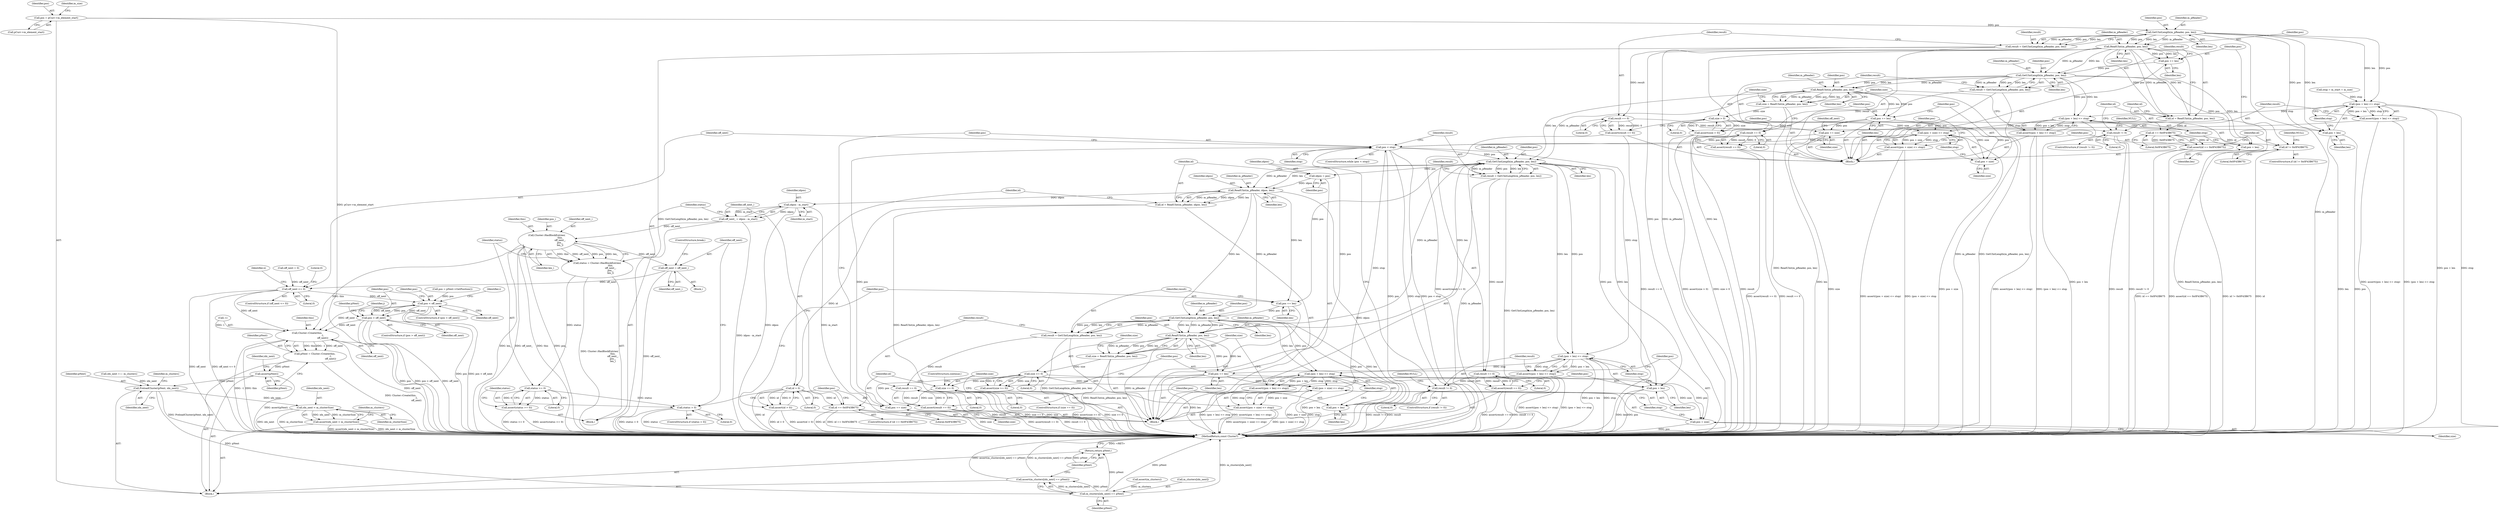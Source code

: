 digraph "1_Android_04839626ed859623901ebd3a5fd483982186b59d_109@pointer" {
"1000197" [label="(Call,pos = pCurr->m_element_start)"];
"1000217" [label="(Call,GetUIntLength(m_pReader, pos, len))"];
"1000215" [label="(Call,result = GetUIntLength(m_pReader, pos, len))"];
"1000222" [label="(Call,result == 0)"];
"1000221" [label="(Call,assert(result == 0))"];
"1000232" [label="(Call,result != 0)"];
"1000226" [label="(Call,(pos + len) <= stop)"];
"1000225" [label="(Call,assert((pos + len) <= stop))"];
"1000268" [label="(Call,(pos + len) <= stop)"];
"1000267" [label="(Call,assert((pos + len) <= stop))"];
"1000288" [label="(Call,(pos + size) <= stop)"];
"1000287" [label="(Call,assert((pos + size) <= stop))"];
"1000301" [label="(Call,pos < stop)"];
"1000309" [label="(Call,GetUIntLength(m_pReader, pos, len))"];
"1000307" [label="(Call,result = GetUIntLength(m_pReader, pos, len))"];
"1000314" [label="(Call,result == 0)"];
"1000313" [label="(Call,assert(result == 0))"];
"1000324" [label="(Call,result != 0)"];
"1000318" [label="(Call,(pos + len) <= stop)"];
"1000317" [label="(Call,assert((pos + len) <= stop))"];
"1000358" [label="(Call,(pos + len) <= stop)"];
"1000357" [label="(Call,assert((pos + len) <= stop))"];
"1000378" [label="(Call,(pos + size) <= stop)"];
"1000377" [label="(Call,assert((pos + size) <= stop))"];
"1000319" [label="(Call,pos + len)"];
"1000330" [label="(Call,idpos = pos)"];
"1000336" [label="(Call,ReadUInt(m_pReader, idpos, len))"];
"1000334" [label="(Call,id = ReadUInt(m_pReader, idpos, len))"];
"1000341" [label="(Call,id > 0)"];
"1000340" [label="(Call,assert(id > 0))"];
"1000389" [label="(Call,id == 0x0F43B675)"];
"1000344" [label="(Call,pos += len)"];
"1000349" [label="(Call,GetUIntLength(m_pReader, pos, len))"];
"1000347" [label="(Call,result = GetUIntLength(m_pReader, pos, len))"];
"1000354" [label="(Call,result == 0)"];
"1000353" [label="(Call,assert(result == 0))"];
"1000359" [label="(Call,pos + len)"];
"1000366" [label="(Call,ReadUInt(m_pReader, pos, len))"];
"1000364" [label="(Call,size = ReadUInt(m_pReader, pos, len))"];
"1000371" [label="(Call,size >= 0)"];
"1000370" [label="(Call,assert(size >= 0))"];
"1000379" [label="(Call,pos + size)"];
"1000384" [label="(Call,size == 0)"];
"1000422" [label="(Call,pos += size)"];
"1000374" [label="(Call,pos += len)"];
"1000396" [label="(Call,idpos - m_start)"];
"1000394" [label="(Call,off_next_ = idpos - m_start)"];
"1000404" [label="(Call,Cluster::HasBlockEntries(\n                                    this,\n                                    off_next_,\n                                    pos_,\n                                    len_))"];
"1000402" [label="(Call,status = Cluster::HasBlockEntries(\n                                    this,\n                                    off_next_,\n                                    pos_,\n                                    len_))"];
"1000410" [label="(Call,status >= 0)"];
"1000409" [label="(Call,assert(status >= 0))"];
"1000414" [label="(Call,status > 0)"];
"1000418" [label="(Call,off_next = off_next_)"];
"1000426" [label="(Call,off_next <= 0)"];
"1000483" [label="(Call,pos < off_next)"];
"1000493" [label="(Call,pos > off_next)"];
"1000508" [label="(Call,Cluster::Create(this,\n                                          -1,\n                                          off_next))"];
"1000506" [label="(Call,pNext = Cluster::Create(this,\n                                          -1,\n                                          off_next))"];
"1000513" [label="(Call,assert(pNext))"];
"1000521" [label="(Call,PreloadCluster(pNext, idx_next))"];
"1000527" [label="(Call,idx_next < m_clusterSize)"];
"1000526" [label="(Call,assert(idx_next < m_clusterSize))"];
"1000531" [label="(Call,m_clusters[idx_next] == pNext)"];
"1000530" [label="(Call,assert(m_clusters[idx_next] == pNext))"];
"1000536" [label="(Return,return pNext;)"];
"1000227" [label="(Call,pos + len)"];
"1000240" [label="(Call,ReadUInt(m_pReader, pos, len))"];
"1000238" [label="(Call,id = ReadUInt(m_pReader, pos, len))"];
"1000245" [label="(Call,id == 0x0F43B675)"];
"1000244" [label="(Call,assert(id == 0x0F43B675))"];
"1000249" [label="(Call,id != 0x0F43B675)"];
"1000254" [label="(Call,pos += len)"];
"1000259" [label="(Call,GetUIntLength(m_pReader, pos, len))"];
"1000257" [label="(Call,result = GetUIntLength(m_pReader, pos, len))"];
"1000264" [label="(Call,result == 0)"];
"1000263" [label="(Call,assert(result == 0))"];
"1000269" [label="(Call,pos + len)"];
"1000276" [label="(Call,ReadUInt(m_pReader, pos, len))"];
"1000274" [label="(Call,size = ReadUInt(m_pReader, pos, len))"];
"1000281" [label="(Call,size > 0)"];
"1000280" [label="(Call,assert(size > 0))"];
"1000289" [label="(Call,pos + size)"];
"1000293" [label="(Call,pos += size)"];
"1000284" [label="(Call,pos += len)"];
"1000288" [label="(Call,(pos + size) <= stop)"];
"1000408" [label="(Identifier,len_)"];
"1000231" [label="(ControlStructure,if (result != 0))"];
"1000422" [label="(Call,pos += size)"];
"1000242" [label="(Identifier,pos)"];
"1000226" [label="(Call,(pos + len) <= stop)"];
"1000232" [label="(Call,result != 0)"];
"1000339" [label="(Identifier,len)"];
"1000322" [label="(Identifier,stop)"];
"1000342" [label="(Identifier,id)"];
"1000362" [label="(Identifier,stop)"];
"1000479" [label="(Call,pos = pNext->GetPosition())"];
"1000241" [label="(Identifier,m_pReader)"];
"1000426" [label="(Call,off_next <= 0)"];
"1000319" [label="(Call,pos + len)"];
"1000383" [label="(ControlStructure,if (size == 0))"];
"1000262" [label="(Identifier,len)"];
"1000331" [label="(Identifier,idpos)"];
"1000402" [label="(Call,status = Cluster::HasBlockEntries(\n                                    this,\n                                    off_next_,\n                                    pos_,\n                                    len_))"];
"1000507" [label="(Identifier,pNext)"];
"1000392" [label="(Block,)"];
"1000398" [label="(Identifier,m_start)"];
"1000243" [label="(Identifier,len)"];
"1000257" [label="(Call,result = GetUIntLength(m_pReader, pos, len))"];
"1000290" [label="(Identifier,pos)"];
"1000265" [label="(Identifier,result)"];
"1000298" [label="(Identifier,off_next)"];
"1000224" [label="(Literal,0)"];
"1000512" [label="(Identifier,off_next)"];
"1000253" [label="(Identifier,NULL)"];
"1000367" [label="(Identifier,m_pReader)"];
"1000270" [label="(Identifier,pos)"];
"1000215" [label="(Call,result = GetUIntLength(m_pReader, pos, len))"];
"1000269" [label="(Call,pos + len)"];
"1000318" [label="(Call,(pos + len) <= stop)"];
"1000341" [label="(Call,id > 0)"];
"1000219" [label="(Identifier,pos)"];
"1000307" [label="(Call,result = GetUIntLength(m_pReader, pos, len))"];
"1000336" [label="(Call,ReadUInt(m_pReader, idpos, len))"];
"1000326" [label="(Literal,0)"];
"1000247" [label="(Literal,0x0F43B675)"];
"1000360" [label="(Identifier,pos)"];
"1000282" [label="(Identifier,size)"];
"1000361" [label="(Identifier,len)"];
"1000517" [label="(Identifier,idx_next)"];
"1000325" [label="(Identifier,result)"];
"1000220" [label="(Identifier,len)"];
"1000324" [label="(Call,result != 0)"];
"1000379" [label="(Call,pos + size)"];
"1000388" [label="(ControlStructure,if (id == 0x0F43B675))"];
"1000285" [label="(Identifier,pos)"];
"1000376" [label="(Identifier,len)"];
"1000292" [label="(Identifier,stop)"];
"1000406" [label="(Identifier,off_next_)"];
"1000212" [label="(Block,)"];
"1000284" [label="(Call,pos += len)"];
"1000352" [label="(Identifier,len)"];
"1000493" [label="(Call,pos > off_next)"];
"1000510" [label="(Call,-1)"];
"1000384" [label="(Call,size == 0)"];
"1000415" [label="(Identifier,status)"];
"1000302" [label="(Identifier,pos)"];
"1000274" [label="(Call,size = ReadUInt(m_pReader, pos, len))"];
"1000497" [label="(Identifier,j)"];
"1000216" [label="(Identifier,result)"];
"1000309" [label="(Call,GetUIntLength(m_pReader, pos, len))"];
"1000385" [label="(Identifier,size)"];
"1000537" [label="(Identifier,pNext)"];
"1000365" [label="(Identifier,size)"];
"1000279" [label="(Identifier,len)"];
"1000222" [label="(Call,result == 0)"];
"1000405" [label="(Identifier,this)"];
"1000514" [label="(Identifier,pNext)"];
"1000506" [label="(Call,pNext = Cluster::Create(this,\n                                          -1,\n                                          off_next))"];
"1000368" [label="(Identifier,pos)"];
"1000494" [label="(Identifier,pos)"];
"1000283" [label="(Literal,0)"];
"1000509" [label="(Identifier,this)"];
"1000227" [label="(Call,pos + len)"];
"1000245" [label="(Call,id == 0x0F43B675)"];
"1000377" [label="(Call,assert((pos + size) <= stop))"];
"1000414" [label="(Call,status > 0)"];
"1000404" [label="(Call,Cluster::HasBlockEntries(\n                                    this,\n                                    off_next_,\n                                    pos_,\n                                    len_))"];
"1000246" [label="(Identifier,id)"];
"1000255" [label="(Identifier,pos)"];
"1000531" [label="(Call,m_clusters[idx_next] == pNext)"];
"1000387" [label="(ControlStructure,continue;)"];
"1000249" [label="(Call,id != 0x0F43B675)"];
"1000291" [label="(Identifier,size)"];
"1000127" [label="(Block,)"];
"1000389" [label="(Call,id == 0x0F43B675)"];
"1000375" [label="(Identifier,pos)"];
"1000407" [label="(Identifier,pos_)"];
"1000369" [label="(Identifier,len)"];
"1000492" [label="(ControlStructure,if (pos > off_next))"];
"1000525" [label="(Identifier,m_clusters)"];
"1000501" [label="(Identifier,pNext)"];
"1000524" [label="(Call,assert(m_clusters))"];
"1000233" [label="(Identifier,result)"];
"1000350" [label="(Identifier,m_pReader)"];
"1000532" [label="(Call,m_clusters[idx_next])"];
"1000244" [label="(Call,assert(id == 0x0F43B675))"];
"1000373" [label="(Literal,0)"];
"1000356" [label="(Literal,0)"];
"1000432" [label="(Identifier,ii)"];
"1000308" [label="(Identifier,result)"];
"1000346" [label="(Identifier,len)"];
"1000521" [label="(Call,PreloadCluster(pNext, idx_next))"];
"1000276" [label="(Call,ReadUInt(m_pReader, pos, len))"];
"1000261" [label="(Identifier,pos)"];
"1000409" [label="(Call,assert(status >= 0))"];
"1000295" [label="(Identifier,size)"];
"1000218" [label="(Identifier,m_pReader)"];
"1000320" [label="(Identifier,pos)"];
"1000513" [label="(Call,assert(pNext))"];
"1000301" [label="(Call,pos < stop)"];
"1000418" [label="(Call,off_next = off_next_)"];
"1000487" [label="(Identifier,i)"];
"1000345" [label="(Identifier,pos)"];
"1000335" [label="(Identifier,id)"];
"1000225" [label="(Call,assert((pos + len) <= stop))"];
"1000425" [label="(ControlStructure,if (off_next <= 0))"];
"1000394" [label="(Call,off_next_ = idpos - m_start)"];
"1000358" [label="(Call,(pos + len) <= stop)"];
"1000372" [label="(Identifier,size)"];
"1000223" [label="(Identifier,result)"];
"1000304" [label="(Block,)"];
"1000382" [label="(Identifier,stop)"];
"1000338" [label="(Identifier,idpos)"];
"1000536" [label="(Return,return pNext;)"];
"1000380" [label="(Identifier,pos)"];
"1000263" [label="(Call,assert(result == 0))"];
"1000264" [label="(Call,result == 0)"];
"1000266" [label="(Literal,0)"];
"1000281" [label="(Call,size > 0)"];
"1000533" [label="(Identifier,m_clusters)"];
"1000278" [label="(Identifier,pos)"];
"1000259" [label="(Call,GetUIntLength(m_pReader, pos, len))"];
"1000332" [label="(Identifier,pos)"];
"1000420" [label="(Identifier,off_next_)"];
"1000483" [label="(Call,pos < off_next)"];
"1000286" [label="(Identifier,len)"];
"1000411" [label="(Identifier,status)"];
"1000417" [label="(Block,)"];
"1000340" [label="(Call,assert(id > 0))"];
"1000427" [label="(Identifier,off_next)"];
"1000354" [label="(Call,result == 0)"];
"1000198" [label="(Identifier,pos)"];
"1000311" [label="(Identifier,pos)"];
"1000421" [label="(ControlStructure,break;)"];
"1000419" [label="(Identifier,off_next)"];
"1000485" [label="(Identifier,off_next)"];
"1000258" [label="(Identifier,result)"];
"1000522" [label="(Identifier,pNext)"];
"1000239" [label="(Identifier,id)"];
"1000538" [label="(MethodReturn,const Cluster*)"];
"1000482" [label="(ControlStructure,if (pos < off_next))"];
"1000378" [label="(Call,(pos + size) <= stop)"];
"1000516" [label="(Call,idx_next = i - m_clusters)"];
"1000395" [label="(Identifier,off_next_)"];
"1000236" [label="(Identifier,NULL)"];
"1000528" [label="(Identifier,idx_next)"];
"1000207" [label="(Call,stop = m_start + m_size)"];
"1000530" [label="(Call,assert(m_clusters[idx_next] == pNext))"];
"1000260" [label="(Identifier,m_pReader)"];
"1000197" [label="(Call,pos = pCurr->m_element_start)"];
"1000250" [label="(Identifier,id)"];
"1000199" [label="(Call,pCurr->m_element_start)"];
"1000348" [label="(Identifier,result)"];
"1000364" [label="(Call,size = ReadUInt(m_pReader, pos, len))"];
"1000297" [label="(Call,off_next = 0)"];
"1000351" [label="(Identifier,pos)"];
"1000267" [label="(Call,assert((pos + len) <= stop))"];
"1000357" [label="(Call,assert((pos + len) <= stop))"];
"1000529" [label="(Identifier,m_clusterSize)"];
"1000277" [label="(Identifier,m_pReader)"];
"1000370" [label="(Call,assert(size >= 0))"];
"1000323" [label="(ControlStructure,if (result != 0))"];
"1000396" [label="(Call,idpos - m_start)"];
"1000347" [label="(Call,result = GetUIntLength(m_pReader, pos, len))"];
"1000374" [label="(Call,pos += len)"];
"1000230" [label="(Identifier,stop)"];
"1000204" [label="(Identifier,m_size)"];
"1000410" [label="(Call,status >= 0)"];
"1000371" [label="(Call,size >= 0)"];
"1000303" [label="(Identifier,stop)"];
"1000234" [label="(Literal,0)"];
"1000228" [label="(Identifier,pos)"];
"1000381" [label="(Identifier,size)"];
"1000337" [label="(Identifier,m_pReader)"];
"1000312" [label="(Identifier,len)"];
"1000317" [label="(Call,assert((pos + len) <= stop))"];
"1000359" [label="(Call,pos + len)"];
"1000386" [label="(Literal,0)"];
"1000271" [label="(Identifier,len)"];
"1000344" [label="(Call,pos += len)"];
"1000484" [label="(Identifier,pos)"];
"1000229" [label="(Identifier,len)"];
"1000256" [label="(Identifier,len)"];
"1000280" [label="(Call,assert(size > 0))"];
"1000330" [label="(Call,idpos = pos)"];
"1000412" [label="(Literal,0)"];
"1000254" [label="(Call,pos += len)"];
"1000508" [label="(Call,Cluster::Create(this,\n                                          -1,\n                                          off_next))"];
"1000240" [label="(Call,ReadUInt(m_pReader, pos, len))"];
"1000526" [label="(Call,assert(idx_next < m_clusterSize))"];
"1000535" [label="(Identifier,pNext)"];
"1000221" [label="(Call,assert(result == 0))"];
"1000313" [label="(Call,assert(result == 0))"];
"1000287" [label="(Call,assert((pos + size) <= stop))"];
"1000495" [label="(Identifier,off_next)"];
"1000272" [label="(Identifier,stop)"];
"1000527" [label="(Call,idx_next < m_clusterSize)"];
"1000423" [label="(Identifier,pos)"];
"1000391" [label="(Literal,0x0F43B675)"];
"1000217" [label="(Call,GetUIntLength(m_pReader, pos, len))"];
"1000289" [label="(Call,pos + size)"];
"1000355" [label="(Identifier,result)"];
"1000353" [label="(Call,assert(result == 0))"];
"1000315" [label="(Identifier,result)"];
"1000523" [label="(Identifier,idx_next)"];
"1000390" [label="(Identifier,id)"];
"1000238" [label="(Call,id = ReadUInt(m_pReader, pos, len))"];
"1000349" [label="(Call,GetUIntLength(m_pReader, pos, len))"];
"1000416" [label="(Literal,0)"];
"1000300" [label="(ControlStructure,while (pos < stop))"];
"1000316" [label="(Literal,0)"];
"1000248" [label="(ControlStructure,if (id != 0x0F43B675))"];
"1000343" [label="(Literal,0)"];
"1000293" [label="(Call,pos += size)"];
"1000294" [label="(Identifier,pos)"];
"1000334" [label="(Call,id = ReadUInt(m_pReader, idpos, len))"];
"1000268" [label="(Call,(pos + len) <= stop)"];
"1000275" [label="(Identifier,size)"];
"1000424" [label="(Identifier,size)"];
"1000428" [label="(Literal,0)"];
"1000251" [label="(Literal,0x0F43B675)"];
"1000397" [label="(Identifier,idpos)"];
"1000314" [label="(Call,result == 0)"];
"1000328" [label="(Identifier,NULL)"];
"1000403" [label="(Identifier,status)"];
"1000310" [label="(Identifier,m_pReader)"];
"1000366" [label="(Call,ReadUInt(m_pReader, pos, len))"];
"1000321" [label="(Identifier,len)"];
"1000413" [label="(ControlStructure,if (status > 0))"];
"1000430" [label="(Literal,0)"];
"1000197" -> "1000127"  [label="AST: "];
"1000197" -> "1000199"  [label="CFG: "];
"1000198" -> "1000197"  [label="AST: "];
"1000199" -> "1000197"  [label="AST: "];
"1000204" -> "1000197"  [label="CFG: "];
"1000197" -> "1000538"  [label="DDG: pCurr->m_element_start"];
"1000197" -> "1000217"  [label="DDG: pos"];
"1000217" -> "1000215"  [label="AST: "];
"1000217" -> "1000220"  [label="CFG: "];
"1000218" -> "1000217"  [label="AST: "];
"1000219" -> "1000217"  [label="AST: "];
"1000220" -> "1000217"  [label="AST: "];
"1000215" -> "1000217"  [label="CFG: "];
"1000217" -> "1000538"  [label="DDG: m_pReader"];
"1000217" -> "1000215"  [label="DDG: m_pReader"];
"1000217" -> "1000215"  [label="DDG: pos"];
"1000217" -> "1000215"  [label="DDG: len"];
"1000217" -> "1000226"  [label="DDG: pos"];
"1000217" -> "1000226"  [label="DDG: len"];
"1000217" -> "1000227"  [label="DDG: pos"];
"1000217" -> "1000227"  [label="DDG: len"];
"1000217" -> "1000240"  [label="DDG: m_pReader"];
"1000217" -> "1000240"  [label="DDG: pos"];
"1000217" -> "1000240"  [label="DDG: len"];
"1000215" -> "1000212"  [label="AST: "];
"1000216" -> "1000215"  [label="AST: "];
"1000223" -> "1000215"  [label="CFG: "];
"1000215" -> "1000538"  [label="DDG: GetUIntLength(m_pReader, pos, len)"];
"1000215" -> "1000222"  [label="DDG: result"];
"1000222" -> "1000221"  [label="AST: "];
"1000222" -> "1000224"  [label="CFG: "];
"1000223" -> "1000222"  [label="AST: "];
"1000224" -> "1000222"  [label="AST: "];
"1000221" -> "1000222"  [label="CFG: "];
"1000222" -> "1000221"  [label="DDG: result"];
"1000222" -> "1000221"  [label="DDG: 0"];
"1000222" -> "1000232"  [label="DDG: result"];
"1000221" -> "1000212"  [label="AST: "];
"1000228" -> "1000221"  [label="CFG: "];
"1000221" -> "1000538"  [label="DDG: assert(result == 0)"];
"1000221" -> "1000538"  [label="DDG: result == 0"];
"1000232" -> "1000231"  [label="AST: "];
"1000232" -> "1000234"  [label="CFG: "];
"1000233" -> "1000232"  [label="AST: "];
"1000234" -> "1000232"  [label="AST: "];
"1000236" -> "1000232"  [label="CFG: "];
"1000239" -> "1000232"  [label="CFG: "];
"1000232" -> "1000538"  [label="DDG: result"];
"1000232" -> "1000538"  [label="DDG: result != 0"];
"1000226" -> "1000225"  [label="AST: "];
"1000226" -> "1000230"  [label="CFG: "];
"1000227" -> "1000226"  [label="AST: "];
"1000230" -> "1000226"  [label="AST: "];
"1000225" -> "1000226"  [label="CFG: "];
"1000226" -> "1000538"  [label="DDG: pos + len"];
"1000226" -> "1000538"  [label="DDG: stop"];
"1000226" -> "1000225"  [label="DDG: pos + len"];
"1000226" -> "1000225"  [label="DDG: stop"];
"1000207" -> "1000226"  [label="DDG: stop"];
"1000226" -> "1000268"  [label="DDG: stop"];
"1000225" -> "1000212"  [label="AST: "];
"1000233" -> "1000225"  [label="CFG: "];
"1000225" -> "1000538"  [label="DDG: assert((pos + len) <= stop)"];
"1000225" -> "1000538"  [label="DDG: (pos + len) <= stop"];
"1000268" -> "1000267"  [label="AST: "];
"1000268" -> "1000272"  [label="CFG: "];
"1000269" -> "1000268"  [label="AST: "];
"1000272" -> "1000268"  [label="AST: "];
"1000267" -> "1000268"  [label="CFG: "];
"1000268" -> "1000538"  [label="DDG: pos + len"];
"1000268" -> "1000267"  [label="DDG: pos + len"];
"1000268" -> "1000267"  [label="DDG: stop"];
"1000259" -> "1000268"  [label="DDG: pos"];
"1000259" -> "1000268"  [label="DDG: len"];
"1000268" -> "1000288"  [label="DDG: stop"];
"1000267" -> "1000212"  [label="AST: "];
"1000275" -> "1000267"  [label="CFG: "];
"1000267" -> "1000538"  [label="DDG: (pos + len) <= stop"];
"1000267" -> "1000538"  [label="DDG: assert((pos + len) <= stop)"];
"1000288" -> "1000287"  [label="AST: "];
"1000288" -> "1000292"  [label="CFG: "];
"1000289" -> "1000288"  [label="AST: "];
"1000292" -> "1000288"  [label="AST: "];
"1000287" -> "1000288"  [label="CFG: "];
"1000288" -> "1000538"  [label="DDG: pos + size"];
"1000288" -> "1000287"  [label="DDG: pos + size"];
"1000288" -> "1000287"  [label="DDG: stop"];
"1000284" -> "1000288"  [label="DDG: pos"];
"1000281" -> "1000288"  [label="DDG: size"];
"1000288" -> "1000301"  [label="DDG: stop"];
"1000287" -> "1000212"  [label="AST: "];
"1000294" -> "1000287"  [label="CFG: "];
"1000287" -> "1000538"  [label="DDG: assert((pos + size) <= stop)"];
"1000287" -> "1000538"  [label="DDG: (pos + size) <= stop"];
"1000301" -> "1000300"  [label="AST: "];
"1000301" -> "1000303"  [label="CFG: "];
"1000302" -> "1000301"  [label="AST: "];
"1000303" -> "1000301"  [label="AST: "];
"1000308" -> "1000301"  [label="CFG: "];
"1000427" -> "1000301"  [label="CFG: "];
"1000301" -> "1000538"  [label="DDG: stop"];
"1000301" -> "1000538"  [label="DDG: pos < stop"];
"1000301" -> "1000538"  [label="DDG: pos"];
"1000293" -> "1000301"  [label="DDG: pos"];
"1000422" -> "1000301"  [label="DDG: pos"];
"1000374" -> "1000301"  [label="DDG: pos"];
"1000378" -> "1000301"  [label="DDG: stop"];
"1000301" -> "1000309"  [label="DDG: pos"];
"1000301" -> "1000318"  [label="DDG: stop"];
"1000309" -> "1000307"  [label="AST: "];
"1000309" -> "1000312"  [label="CFG: "];
"1000310" -> "1000309"  [label="AST: "];
"1000311" -> "1000309"  [label="AST: "];
"1000312" -> "1000309"  [label="AST: "];
"1000307" -> "1000309"  [label="CFG: "];
"1000309" -> "1000538"  [label="DDG: m_pReader"];
"1000309" -> "1000307"  [label="DDG: m_pReader"];
"1000309" -> "1000307"  [label="DDG: pos"];
"1000309" -> "1000307"  [label="DDG: len"];
"1000366" -> "1000309"  [label="DDG: m_pReader"];
"1000366" -> "1000309"  [label="DDG: len"];
"1000276" -> "1000309"  [label="DDG: m_pReader"];
"1000276" -> "1000309"  [label="DDG: len"];
"1000309" -> "1000318"  [label="DDG: pos"];
"1000309" -> "1000318"  [label="DDG: len"];
"1000309" -> "1000319"  [label="DDG: pos"];
"1000309" -> "1000319"  [label="DDG: len"];
"1000309" -> "1000330"  [label="DDG: pos"];
"1000309" -> "1000336"  [label="DDG: m_pReader"];
"1000309" -> "1000336"  [label="DDG: len"];
"1000309" -> "1000344"  [label="DDG: pos"];
"1000307" -> "1000304"  [label="AST: "];
"1000308" -> "1000307"  [label="AST: "];
"1000315" -> "1000307"  [label="CFG: "];
"1000307" -> "1000538"  [label="DDG: GetUIntLength(m_pReader, pos, len)"];
"1000307" -> "1000314"  [label="DDG: result"];
"1000314" -> "1000313"  [label="AST: "];
"1000314" -> "1000316"  [label="CFG: "];
"1000315" -> "1000314"  [label="AST: "];
"1000316" -> "1000314"  [label="AST: "];
"1000313" -> "1000314"  [label="CFG: "];
"1000314" -> "1000313"  [label="DDG: result"];
"1000314" -> "1000313"  [label="DDG: 0"];
"1000314" -> "1000324"  [label="DDG: result"];
"1000313" -> "1000304"  [label="AST: "];
"1000320" -> "1000313"  [label="CFG: "];
"1000313" -> "1000538"  [label="DDG: assert(result == 0)"];
"1000313" -> "1000538"  [label="DDG: result == 0"];
"1000324" -> "1000323"  [label="AST: "];
"1000324" -> "1000326"  [label="CFG: "];
"1000325" -> "1000324"  [label="AST: "];
"1000326" -> "1000324"  [label="AST: "];
"1000328" -> "1000324"  [label="CFG: "];
"1000331" -> "1000324"  [label="CFG: "];
"1000324" -> "1000538"  [label="DDG: result != 0"];
"1000324" -> "1000538"  [label="DDG: result"];
"1000318" -> "1000317"  [label="AST: "];
"1000318" -> "1000322"  [label="CFG: "];
"1000319" -> "1000318"  [label="AST: "];
"1000322" -> "1000318"  [label="AST: "];
"1000317" -> "1000318"  [label="CFG: "];
"1000318" -> "1000538"  [label="DDG: pos + len"];
"1000318" -> "1000538"  [label="DDG: stop"];
"1000318" -> "1000317"  [label="DDG: pos + len"];
"1000318" -> "1000317"  [label="DDG: stop"];
"1000318" -> "1000358"  [label="DDG: stop"];
"1000317" -> "1000304"  [label="AST: "];
"1000325" -> "1000317"  [label="CFG: "];
"1000317" -> "1000538"  [label="DDG: (pos + len) <= stop"];
"1000317" -> "1000538"  [label="DDG: assert((pos + len) <= stop)"];
"1000358" -> "1000357"  [label="AST: "];
"1000358" -> "1000362"  [label="CFG: "];
"1000359" -> "1000358"  [label="AST: "];
"1000362" -> "1000358"  [label="AST: "];
"1000357" -> "1000358"  [label="CFG: "];
"1000358" -> "1000538"  [label="DDG: pos + len"];
"1000358" -> "1000357"  [label="DDG: pos + len"];
"1000358" -> "1000357"  [label="DDG: stop"];
"1000349" -> "1000358"  [label="DDG: pos"];
"1000349" -> "1000358"  [label="DDG: len"];
"1000358" -> "1000378"  [label="DDG: stop"];
"1000357" -> "1000304"  [label="AST: "];
"1000365" -> "1000357"  [label="CFG: "];
"1000357" -> "1000538"  [label="DDG: assert((pos + len) <= stop)"];
"1000357" -> "1000538"  [label="DDG: (pos + len) <= stop"];
"1000378" -> "1000377"  [label="AST: "];
"1000378" -> "1000382"  [label="CFG: "];
"1000379" -> "1000378"  [label="AST: "];
"1000382" -> "1000378"  [label="AST: "];
"1000377" -> "1000378"  [label="CFG: "];
"1000378" -> "1000538"  [label="DDG: pos + size"];
"1000378" -> "1000538"  [label="DDG: stop"];
"1000378" -> "1000377"  [label="DDG: pos + size"];
"1000378" -> "1000377"  [label="DDG: stop"];
"1000374" -> "1000378"  [label="DDG: pos"];
"1000371" -> "1000378"  [label="DDG: size"];
"1000377" -> "1000304"  [label="AST: "];
"1000385" -> "1000377"  [label="CFG: "];
"1000377" -> "1000538"  [label="DDG: assert((pos + size) <= stop)"];
"1000377" -> "1000538"  [label="DDG: (pos + size) <= stop"];
"1000319" -> "1000321"  [label="CFG: "];
"1000320" -> "1000319"  [label="AST: "];
"1000321" -> "1000319"  [label="AST: "];
"1000322" -> "1000319"  [label="CFG: "];
"1000319" -> "1000538"  [label="DDG: len"];
"1000319" -> "1000538"  [label="DDG: pos"];
"1000330" -> "1000304"  [label="AST: "];
"1000330" -> "1000332"  [label="CFG: "];
"1000331" -> "1000330"  [label="AST: "];
"1000332" -> "1000330"  [label="AST: "];
"1000335" -> "1000330"  [label="CFG: "];
"1000330" -> "1000336"  [label="DDG: idpos"];
"1000336" -> "1000334"  [label="AST: "];
"1000336" -> "1000339"  [label="CFG: "];
"1000337" -> "1000336"  [label="AST: "];
"1000338" -> "1000336"  [label="AST: "];
"1000339" -> "1000336"  [label="AST: "];
"1000334" -> "1000336"  [label="CFG: "];
"1000336" -> "1000538"  [label="DDG: idpos"];
"1000336" -> "1000334"  [label="DDG: m_pReader"];
"1000336" -> "1000334"  [label="DDG: idpos"];
"1000336" -> "1000334"  [label="DDG: len"];
"1000336" -> "1000344"  [label="DDG: len"];
"1000336" -> "1000349"  [label="DDG: m_pReader"];
"1000336" -> "1000349"  [label="DDG: len"];
"1000336" -> "1000396"  [label="DDG: idpos"];
"1000334" -> "1000304"  [label="AST: "];
"1000335" -> "1000334"  [label="AST: "];
"1000342" -> "1000334"  [label="CFG: "];
"1000334" -> "1000538"  [label="DDG: ReadUInt(m_pReader, idpos, len)"];
"1000334" -> "1000341"  [label="DDG: id"];
"1000341" -> "1000340"  [label="AST: "];
"1000341" -> "1000343"  [label="CFG: "];
"1000342" -> "1000341"  [label="AST: "];
"1000343" -> "1000341"  [label="AST: "];
"1000340" -> "1000341"  [label="CFG: "];
"1000341" -> "1000538"  [label="DDG: id"];
"1000341" -> "1000340"  [label="DDG: id"];
"1000341" -> "1000340"  [label="DDG: 0"];
"1000341" -> "1000389"  [label="DDG: id"];
"1000340" -> "1000304"  [label="AST: "];
"1000345" -> "1000340"  [label="CFG: "];
"1000340" -> "1000538"  [label="DDG: assert(id > 0)"];
"1000340" -> "1000538"  [label="DDG: id > 0"];
"1000389" -> "1000388"  [label="AST: "];
"1000389" -> "1000391"  [label="CFG: "];
"1000390" -> "1000389"  [label="AST: "];
"1000391" -> "1000389"  [label="AST: "];
"1000395" -> "1000389"  [label="CFG: "];
"1000423" -> "1000389"  [label="CFG: "];
"1000389" -> "1000538"  [label="DDG: id == 0x0F43B675"];
"1000389" -> "1000538"  [label="DDG: id"];
"1000344" -> "1000304"  [label="AST: "];
"1000344" -> "1000346"  [label="CFG: "];
"1000345" -> "1000344"  [label="AST: "];
"1000346" -> "1000344"  [label="AST: "];
"1000348" -> "1000344"  [label="CFG: "];
"1000344" -> "1000349"  [label="DDG: pos"];
"1000349" -> "1000347"  [label="AST: "];
"1000349" -> "1000352"  [label="CFG: "];
"1000350" -> "1000349"  [label="AST: "];
"1000351" -> "1000349"  [label="AST: "];
"1000352" -> "1000349"  [label="AST: "];
"1000347" -> "1000349"  [label="CFG: "];
"1000349" -> "1000347"  [label="DDG: m_pReader"];
"1000349" -> "1000347"  [label="DDG: pos"];
"1000349" -> "1000347"  [label="DDG: len"];
"1000349" -> "1000359"  [label="DDG: pos"];
"1000349" -> "1000359"  [label="DDG: len"];
"1000349" -> "1000366"  [label="DDG: m_pReader"];
"1000349" -> "1000366"  [label="DDG: pos"];
"1000349" -> "1000366"  [label="DDG: len"];
"1000347" -> "1000304"  [label="AST: "];
"1000348" -> "1000347"  [label="AST: "];
"1000355" -> "1000347"  [label="CFG: "];
"1000347" -> "1000538"  [label="DDG: GetUIntLength(m_pReader, pos, len)"];
"1000347" -> "1000354"  [label="DDG: result"];
"1000354" -> "1000353"  [label="AST: "];
"1000354" -> "1000356"  [label="CFG: "];
"1000355" -> "1000354"  [label="AST: "];
"1000356" -> "1000354"  [label="AST: "];
"1000353" -> "1000354"  [label="CFG: "];
"1000354" -> "1000538"  [label="DDG: result"];
"1000354" -> "1000353"  [label="DDG: result"];
"1000354" -> "1000353"  [label="DDG: 0"];
"1000353" -> "1000304"  [label="AST: "];
"1000360" -> "1000353"  [label="CFG: "];
"1000353" -> "1000538"  [label="DDG: assert(result == 0)"];
"1000353" -> "1000538"  [label="DDG: result == 0"];
"1000359" -> "1000361"  [label="CFG: "];
"1000360" -> "1000359"  [label="AST: "];
"1000361" -> "1000359"  [label="AST: "];
"1000362" -> "1000359"  [label="CFG: "];
"1000366" -> "1000364"  [label="AST: "];
"1000366" -> "1000369"  [label="CFG: "];
"1000367" -> "1000366"  [label="AST: "];
"1000368" -> "1000366"  [label="AST: "];
"1000369" -> "1000366"  [label="AST: "];
"1000364" -> "1000366"  [label="CFG: "];
"1000366" -> "1000538"  [label="DDG: m_pReader"];
"1000366" -> "1000364"  [label="DDG: m_pReader"];
"1000366" -> "1000364"  [label="DDG: pos"];
"1000366" -> "1000364"  [label="DDG: len"];
"1000366" -> "1000374"  [label="DDG: len"];
"1000366" -> "1000374"  [label="DDG: pos"];
"1000364" -> "1000304"  [label="AST: "];
"1000365" -> "1000364"  [label="AST: "];
"1000372" -> "1000364"  [label="CFG: "];
"1000364" -> "1000538"  [label="DDG: ReadUInt(m_pReader, pos, len)"];
"1000364" -> "1000371"  [label="DDG: size"];
"1000371" -> "1000370"  [label="AST: "];
"1000371" -> "1000373"  [label="CFG: "];
"1000372" -> "1000371"  [label="AST: "];
"1000373" -> "1000371"  [label="AST: "];
"1000370" -> "1000371"  [label="CFG: "];
"1000371" -> "1000370"  [label="DDG: size"];
"1000371" -> "1000370"  [label="DDG: 0"];
"1000371" -> "1000379"  [label="DDG: size"];
"1000371" -> "1000384"  [label="DDG: size"];
"1000370" -> "1000304"  [label="AST: "];
"1000375" -> "1000370"  [label="CFG: "];
"1000370" -> "1000538"  [label="DDG: assert(size >= 0)"];
"1000370" -> "1000538"  [label="DDG: size >= 0"];
"1000379" -> "1000381"  [label="CFG: "];
"1000380" -> "1000379"  [label="AST: "];
"1000381" -> "1000379"  [label="AST: "];
"1000382" -> "1000379"  [label="CFG: "];
"1000379" -> "1000538"  [label="DDG: pos"];
"1000374" -> "1000379"  [label="DDG: pos"];
"1000384" -> "1000383"  [label="AST: "];
"1000384" -> "1000386"  [label="CFG: "];
"1000385" -> "1000384"  [label="AST: "];
"1000386" -> "1000384"  [label="AST: "];
"1000387" -> "1000384"  [label="CFG: "];
"1000390" -> "1000384"  [label="CFG: "];
"1000384" -> "1000538"  [label="DDG: size == 0"];
"1000384" -> "1000538"  [label="DDG: size"];
"1000384" -> "1000422"  [label="DDG: size"];
"1000422" -> "1000304"  [label="AST: "];
"1000422" -> "1000424"  [label="CFG: "];
"1000423" -> "1000422"  [label="AST: "];
"1000424" -> "1000422"  [label="AST: "];
"1000302" -> "1000422"  [label="CFG: "];
"1000422" -> "1000538"  [label="DDG: size"];
"1000374" -> "1000422"  [label="DDG: pos"];
"1000374" -> "1000304"  [label="AST: "];
"1000374" -> "1000376"  [label="CFG: "];
"1000375" -> "1000374"  [label="AST: "];
"1000376" -> "1000374"  [label="AST: "];
"1000380" -> "1000374"  [label="CFG: "];
"1000374" -> "1000538"  [label="DDG: len"];
"1000396" -> "1000394"  [label="AST: "];
"1000396" -> "1000398"  [label="CFG: "];
"1000397" -> "1000396"  [label="AST: "];
"1000398" -> "1000396"  [label="AST: "];
"1000394" -> "1000396"  [label="CFG: "];
"1000396" -> "1000538"  [label="DDG: idpos"];
"1000396" -> "1000538"  [label="DDG: m_start"];
"1000396" -> "1000394"  [label="DDG: idpos"];
"1000396" -> "1000394"  [label="DDG: m_start"];
"1000394" -> "1000392"  [label="AST: "];
"1000395" -> "1000394"  [label="AST: "];
"1000403" -> "1000394"  [label="CFG: "];
"1000394" -> "1000538"  [label="DDG: idpos - m_start"];
"1000394" -> "1000404"  [label="DDG: off_next_"];
"1000404" -> "1000402"  [label="AST: "];
"1000404" -> "1000408"  [label="CFG: "];
"1000405" -> "1000404"  [label="AST: "];
"1000406" -> "1000404"  [label="AST: "];
"1000407" -> "1000404"  [label="AST: "];
"1000408" -> "1000404"  [label="AST: "];
"1000402" -> "1000404"  [label="CFG: "];
"1000404" -> "1000538"  [label="DDG: this"];
"1000404" -> "1000538"  [label="DDG: pos_"];
"1000404" -> "1000538"  [label="DDG: len_"];
"1000404" -> "1000538"  [label="DDG: off_next_"];
"1000404" -> "1000402"  [label="DDG: this"];
"1000404" -> "1000402"  [label="DDG: off_next_"];
"1000404" -> "1000402"  [label="DDG: pos_"];
"1000404" -> "1000402"  [label="DDG: len_"];
"1000404" -> "1000418"  [label="DDG: off_next_"];
"1000404" -> "1000508"  [label="DDG: this"];
"1000402" -> "1000392"  [label="AST: "];
"1000403" -> "1000402"  [label="AST: "];
"1000411" -> "1000402"  [label="CFG: "];
"1000402" -> "1000538"  [label="DDG: Cluster::HasBlockEntries(\n                                    this,\n                                    off_next_,\n                                    pos_,\n                                    len_)"];
"1000402" -> "1000410"  [label="DDG: status"];
"1000410" -> "1000409"  [label="AST: "];
"1000410" -> "1000412"  [label="CFG: "];
"1000411" -> "1000410"  [label="AST: "];
"1000412" -> "1000410"  [label="AST: "];
"1000409" -> "1000410"  [label="CFG: "];
"1000410" -> "1000409"  [label="DDG: status"];
"1000410" -> "1000409"  [label="DDG: 0"];
"1000410" -> "1000414"  [label="DDG: status"];
"1000409" -> "1000392"  [label="AST: "];
"1000415" -> "1000409"  [label="CFG: "];
"1000409" -> "1000538"  [label="DDG: assert(status >= 0)"];
"1000409" -> "1000538"  [label="DDG: status >= 0"];
"1000414" -> "1000413"  [label="AST: "];
"1000414" -> "1000416"  [label="CFG: "];
"1000415" -> "1000414"  [label="AST: "];
"1000416" -> "1000414"  [label="AST: "];
"1000419" -> "1000414"  [label="CFG: "];
"1000423" -> "1000414"  [label="CFG: "];
"1000414" -> "1000538"  [label="DDG: status > 0"];
"1000414" -> "1000538"  [label="DDG: status"];
"1000418" -> "1000417"  [label="AST: "];
"1000418" -> "1000420"  [label="CFG: "];
"1000419" -> "1000418"  [label="AST: "];
"1000420" -> "1000418"  [label="AST: "];
"1000421" -> "1000418"  [label="CFG: "];
"1000418" -> "1000538"  [label="DDG: off_next_"];
"1000418" -> "1000426"  [label="DDG: off_next"];
"1000426" -> "1000425"  [label="AST: "];
"1000426" -> "1000428"  [label="CFG: "];
"1000427" -> "1000426"  [label="AST: "];
"1000428" -> "1000426"  [label="AST: "];
"1000430" -> "1000426"  [label="CFG: "];
"1000432" -> "1000426"  [label="CFG: "];
"1000426" -> "1000538"  [label="DDG: off_next"];
"1000426" -> "1000538"  [label="DDG: off_next <= 0"];
"1000297" -> "1000426"  [label="DDG: off_next"];
"1000426" -> "1000483"  [label="DDG: off_next"];
"1000426" -> "1000508"  [label="DDG: off_next"];
"1000483" -> "1000482"  [label="AST: "];
"1000483" -> "1000485"  [label="CFG: "];
"1000484" -> "1000483"  [label="AST: "];
"1000485" -> "1000483"  [label="AST: "];
"1000487" -> "1000483"  [label="CFG: "];
"1000494" -> "1000483"  [label="CFG: "];
"1000483" -> "1000538"  [label="DDG: pos < off_next"];
"1000483" -> "1000538"  [label="DDG: pos"];
"1000479" -> "1000483"  [label="DDG: pos"];
"1000493" -> "1000483"  [label="DDG: off_next"];
"1000483" -> "1000493"  [label="DDG: pos"];
"1000483" -> "1000493"  [label="DDG: off_next"];
"1000483" -> "1000508"  [label="DDG: off_next"];
"1000493" -> "1000492"  [label="AST: "];
"1000493" -> "1000495"  [label="CFG: "];
"1000494" -> "1000493"  [label="AST: "];
"1000495" -> "1000493"  [label="AST: "];
"1000497" -> "1000493"  [label="CFG: "];
"1000501" -> "1000493"  [label="CFG: "];
"1000493" -> "1000538"  [label="DDG: pos"];
"1000493" -> "1000538"  [label="DDG: pos > off_next"];
"1000493" -> "1000538"  [label="DDG: off_next"];
"1000493" -> "1000508"  [label="DDG: off_next"];
"1000508" -> "1000506"  [label="AST: "];
"1000508" -> "1000512"  [label="CFG: "];
"1000509" -> "1000508"  [label="AST: "];
"1000510" -> "1000508"  [label="AST: "];
"1000512" -> "1000508"  [label="AST: "];
"1000506" -> "1000508"  [label="CFG: "];
"1000508" -> "1000538"  [label="DDG: this"];
"1000508" -> "1000538"  [label="DDG: off_next"];
"1000508" -> "1000538"  [label="DDG: -1"];
"1000508" -> "1000506"  [label="DDG: this"];
"1000508" -> "1000506"  [label="DDG: -1"];
"1000508" -> "1000506"  [label="DDG: off_next"];
"1000510" -> "1000508"  [label="DDG: 1"];
"1000506" -> "1000127"  [label="AST: "];
"1000507" -> "1000506"  [label="AST: "];
"1000514" -> "1000506"  [label="CFG: "];
"1000506" -> "1000538"  [label="DDG: Cluster::Create(this,\n                                          -1,\n                                          off_next)"];
"1000506" -> "1000513"  [label="DDG: pNext"];
"1000513" -> "1000127"  [label="AST: "];
"1000513" -> "1000514"  [label="CFG: "];
"1000514" -> "1000513"  [label="AST: "];
"1000517" -> "1000513"  [label="CFG: "];
"1000513" -> "1000538"  [label="DDG: assert(pNext)"];
"1000513" -> "1000521"  [label="DDG: pNext"];
"1000521" -> "1000127"  [label="AST: "];
"1000521" -> "1000523"  [label="CFG: "];
"1000522" -> "1000521"  [label="AST: "];
"1000523" -> "1000521"  [label="AST: "];
"1000525" -> "1000521"  [label="CFG: "];
"1000521" -> "1000538"  [label="DDG: PreloadCluster(pNext, idx_next)"];
"1000516" -> "1000521"  [label="DDG: idx_next"];
"1000521" -> "1000527"  [label="DDG: idx_next"];
"1000521" -> "1000531"  [label="DDG: pNext"];
"1000527" -> "1000526"  [label="AST: "];
"1000527" -> "1000529"  [label="CFG: "];
"1000528" -> "1000527"  [label="AST: "];
"1000529" -> "1000527"  [label="AST: "];
"1000526" -> "1000527"  [label="CFG: "];
"1000527" -> "1000538"  [label="DDG: idx_next"];
"1000527" -> "1000538"  [label="DDG: m_clusterSize"];
"1000527" -> "1000526"  [label="DDG: idx_next"];
"1000527" -> "1000526"  [label="DDG: m_clusterSize"];
"1000526" -> "1000127"  [label="AST: "];
"1000533" -> "1000526"  [label="CFG: "];
"1000526" -> "1000538"  [label="DDG: assert(idx_next < m_clusterSize)"];
"1000526" -> "1000538"  [label="DDG: idx_next < m_clusterSize"];
"1000531" -> "1000530"  [label="AST: "];
"1000531" -> "1000535"  [label="CFG: "];
"1000532" -> "1000531"  [label="AST: "];
"1000535" -> "1000531"  [label="AST: "];
"1000530" -> "1000531"  [label="CFG: "];
"1000531" -> "1000538"  [label="DDG: pNext"];
"1000531" -> "1000538"  [label="DDG: m_clusters[idx_next]"];
"1000531" -> "1000530"  [label="DDG: m_clusters[idx_next]"];
"1000531" -> "1000530"  [label="DDG: pNext"];
"1000524" -> "1000531"  [label="DDG: m_clusters"];
"1000531" -> "1000536"  [label="DDG: pNext"];
"1000530" -> "1000127"  [label="AST: "];
"1000537" -> "1000530"  [label="CFG: "];
"1000530" -> "1000538"  [label="DDG: m_clusters[idx_next] == pNext"];
"1000530" -> "1000538"  [label="DDG: assert(m_clusters[idx_next] == pNext)"];
"1000536" -> "1000127"  [label="AST: "];
"1000536" -> "1000537"  [label="CFG: "];
"1000537" -> "1000536"  [label="AST: "];
"1000538" -> "1000536"  [label="CFG: "];
"1000536" -> "1000538"  [label="DDG: <RET>"];
"1000537" -> "1000536"  [label="DDG: pNext"];
"1000227" -> "1000229"  [label="CFG: "];
"1000228" -> "1000227"  [label="AST: "];
"1000229" -> "1000227"  [label="AST: "];
"1000230" -> "1000227"  [label="CFG: "];
"1000227" -> "1000538"  [label="DDG: pos"];
"1000227" -> "1000538"  [label="DDG: len"];
"1000240" -> "1000238"  [label="AST: "];
"1000240" -> "1000243"  [label="CFG: "];
"1000241" -> "1000240"  [label="AST: "];
"1000242" -> "1000240"  [label="AST: "];
"1000243" -> "1000240"  [label="AST: "];
"1000238" -> "1000240"  [label="CFG: "];
"1000240" -> "1000538"  [label="DDG: pos"];
"1000240" -> "1000538"  [label="DDG: m_pReader"];
"1000240" -> "1000538"  [label="DDG: len"];
"1000240" -> "1000238"  [label="DDG: m_pReader"];
"1000240" -> "1000238"  [label="DDG: pos"];
"1000240" -> "1000238"  [label="DDG: len"];
"1000240" -> "1000254"  [label="DDG: len"];
"1000240" -> "1000254"  [label="DDG: pos"];
"1000240" -> "1000259"  [label="DDG: m_pReader"];
"1000240" -> "1000259"  [label="DDG: len"];
"1000238" -> "1000212"  [label="AST: "];
"1000239" -> "1000238"  [label="AST: "];
"1000246" -> "1000238"  [label="CFG: "];
"1000238" -> "1000538"  [label="DDG: ReadUInt(m_pReader, pos, len)"];
"1000238" -> "1000245"  [label="DDG: id"];
"1000245" -> "1000244"  [label="AST: "];
"1000245" -> "1000247"  [label="CFG: "];
"1000246" -> "1000245"  [label="AST: "];
"1000247" -> "1000245"  [label="AST: "];
"1000244" -> "1000245"  [label="CFG: "];
"1000245" -> "1000244"  [label="DDG: id"];
"1000245" -> "1000244"  [label="DDG: 0x0F43B675"];
"1000245" -> "1000249"  [label="DDG: id"];
"1000244" -> "1000212"  [label="AST: "];
"1000250" -> "1000244"  [label="CFG: "];
"1000244" -> "1000538"  [label="DDG: assert(id == 0x0F43B675)"];
"1000244" -> "1000538"  [label="DDG: id == 0x0F43B675"];
"1000249" -> "1000248"  [label="AST: "];
"1000249" -> "1000251"  [label="CFG: "];
"1000250" -> "1000249"  [label="AST: "];
"1000251" -> "1000249"  [label="AST: "];
"1000253" -> "1000249"  [label="CFG: "];
"1000255" -> "1000249"  [label="CFG: "];
"1000249" -> "1000538"  [label="DDG: id"];
"1000249" -> "1000538"  [label="DDG: id != 0x0F43B675"];
"1000254" -> "1000212"  [label="AST: "];
"1000254" -> "1000256"  [label="CFG: "];
"1000255" -> "1000254"  [label="AST: "];
"1000256" -> "1000254"  [label="AST: "];
"1000258" -> "1000254"  [label="CFG: "];
"1000254" -> "1000259"  [label="DDG: pos"];
"1000259" -> "1000257"  [label="AST: "];
"1000259" -> "1000262"  [label="CFG: "];
"1000260" -> "1000259"  [label="AST: "];
"1000261" -> "1000259"  [label="AST: "];
"1000262" -> "1000259"  [label="AST: "];
"1000257" -> "1000259"  [label="CFG: "];
"1000259" -> "1000257"  [label="DDG: m_pReader"];
"1000259" -> "1000257"  [label="DDG: pos"];
"1000259" -> "1000257"  [label="DDG: len"];
"1000259" -> "1000269"  [label="DDG: pos"];
"1000259" -> "1000269"  [label="DDG: len"];
"1000259" -> "1000276"  [label="DDG: m_pReader"];
"1000259" -> "1000276"  [label="DDG: pos"];
"1000259" -> "1000276"  [label="DDG: len"];
"1000257" -> "1000212"  [label="AST: "];
"1000258" -> "1000257"  [label="AST: "];
"1000265" -> "1000257"  [label="CFG: "];
"1000257" -> "1000538"  [label="DDG: GetUIntLength(m_pReader, pos, len)"];
"1000257" -> "1000264"  [label="DDG: result"];
"1000264" -> "1000263"  [label="AST: "];
"1000264" -> "1000266"  [label="CFG: "];
"1000265" -> "1000264"  [label="AST: "];
"1000266" -> "1000264"  [label="AST: "];
"1000263" -> "1000264"  [label="CFG: "];
"1000264" -> "1000538"  [label="DDG: result"];
"1000264" -> "1000263"  [label="DDG: result"];
"1000264" -> "1000263"  [label="DDG: 0"];
"1000263" -> "1000212"  [label="AST: "];
"1000270" -> "1000263"  [label="CFG: "];
"1000263" -> "1000538"  [label="DDG: assert(result == 0)"];
"1000263" -> "1000538"  [label="DDG: result == 0"];
"1000269" -> "1000271"  [label="CFG: "];
"1000270" -> "1000269"  [label="AST: "];
"1000271" -> "1000269"  [label="AST: "];
"1000272" -> "1000269"  [label="CFG: "];
"1000276" -> "1000274"  [label="AST: "];
"1000276" -> "1000279"  [label="CFG: "];
"1000277" -> "1000276"  [label="AST: "];
"1000278" -> "1000276"  [label="AST: "];
"1000279" -> "1000276"  [label="AST: "];
"1000274" -> "1000276"  [label="CFG: "];
"1000276" -> "1000538"  [label="DDG: m_pReader"];
"1000276" -> "1000274"  [label="DDG: m_pReader"];
"1000276" -> "1000274"  [label="DDG: pos"];
"1000276" -> "1000274"  [label="DDG: len"];
"1000276" -> "1000284"  [label="DDG: len"];
"1000276" -> "1000284"  [label="DDG: pos"];
"1000274" -> "1000212"  [label="AST: "];
"1000275" -> "1000274"  [label="AST: "];
"1000282" -> "1000274"  [label="CFG: "];
"1000274" -> "1000538"  [label="DDG: ReadUInt(m_pReader, pos, len)"];
"1000274" -> "1000281"  [label="DDG: size"];
"1000281" -> "1000280"  [label="AST: "];
"1000281" -> "1000283"  [label="CFG: "];
"1000282" -> "1000281"  [label="AST: "];
"1000283" -> "1000281"  [label="AST: "];
"1000280" -> "1000281"  [label="CFG: "];
"1000281" -> "1000280"  [label="DDG: size"];
"1000281" -> "1000280"  [label="DDG: 0"];
"1000281" -> "1000289"  [label="DDG: size"];
"1000281" -> "1000293"  [label="DDG: size"];
"1000280" -> "1000212"  [label="AST: "];
"1000285" -> "1000280"  [label="CFG: "];
"1000280" -> "1000538"  [label="DDG: assert(size > 0)"];
"1000280" -> "1000538"  [label="DDG: size > 0"];
"1000289" -> "1000291"  [label="CFG: "];
"1000290" -> "1000289"  [label="AST: "];
"1000291" -> "1000289"  [label="AST: "];
"1000292" -> "1000289"  [label="CFG: "];
"1000284" -> "1000289"  [label="DDG: pos"];
"1000293" -> "1000212"  [label="AST: "];
"1000293" -> "1000295"  [label="CFG: "];
"1000294" -> "1000293"  [label="AST: "];
"1000295" -> "1000293"  [label="AST: "];
"1000298" -> "1000293"  [label="CFG: "];
"1000293" -> "1000538"  [label="DDG: size"];
"1000284" -> "1000293"  [label="DDG: pos"];
"1000284" -> "1000212"  [label="AST: "];
"1000284" -> "1000286"  [label="CFG: "];
"1000285" -> "1000284"  [label="AST: "];
"1000286" -> "1000284"  [label="AST: "];
"1000290" -> "1000284"  [label="CFG: "];
"1000284" -> "1000538"  [label="DDG: len"];
}

